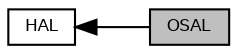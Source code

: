 digraph "OSAL"
{
  bgcolor="transparent";
  edge [fontname="Helvetica",fontsize="8",labelfontname="Helvetica",labelfontsize="8"];
  node [fontname="Helvetica",fontsize="8",shape=record];
  rankdir=LR;
  Node1 [label="HAL",height=0.2,width=0.4,color="black",URL="$group___i_o.html",tooltip="Hardware Abstraction Layer. "];
  Node0 [label="OSAL",height=0.2,width=0.4,color="black", fillcolor="grey75", style="filled", fontcolor="black"];
  Node1->Node0 [shape=plaintext, dir="back", style="solid"];
}
